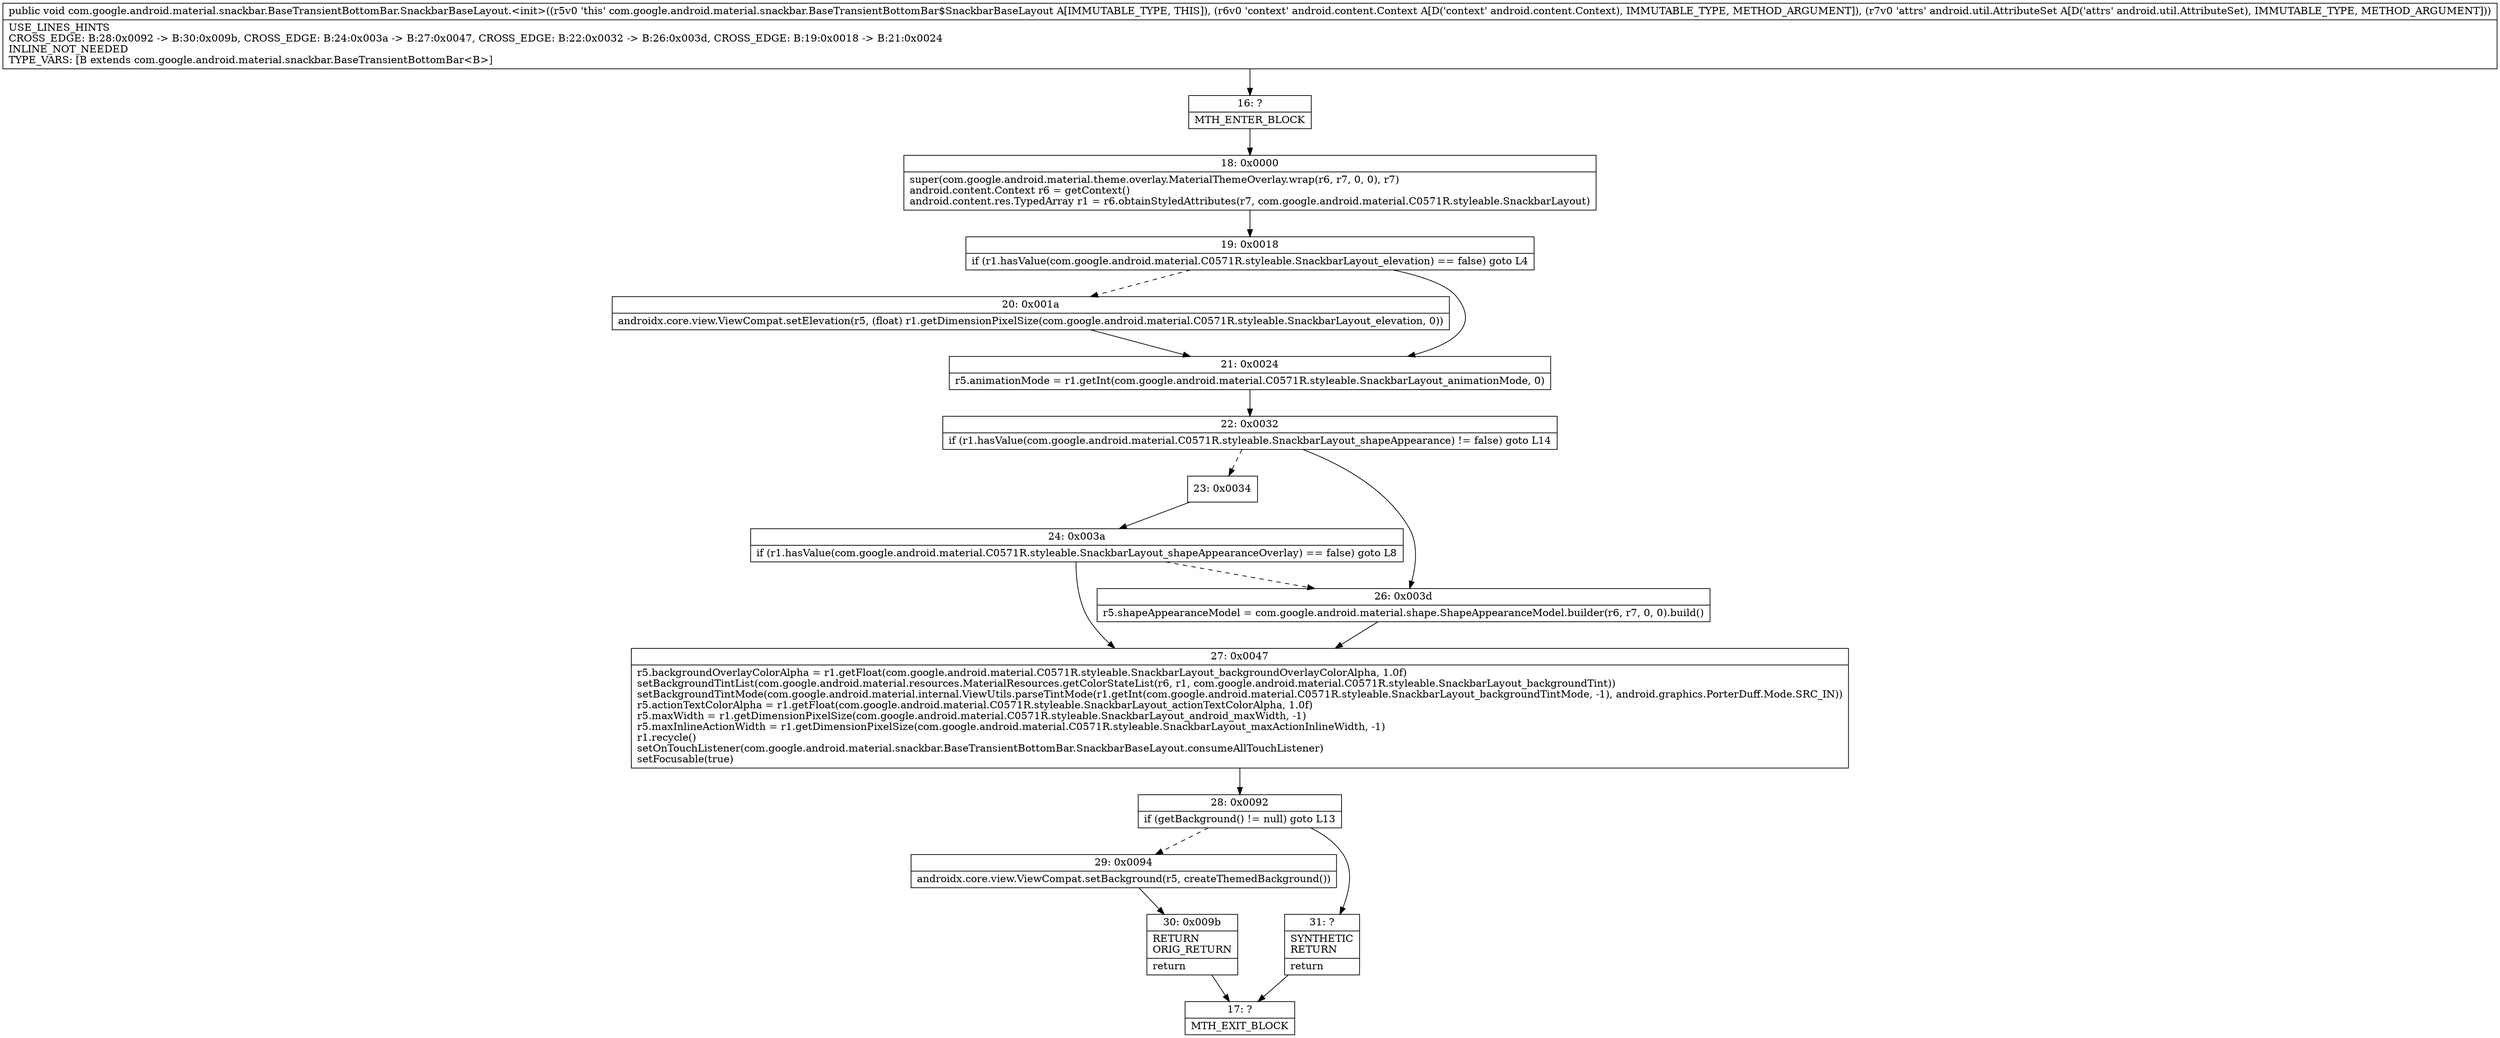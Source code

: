 digraph "CFG forcom.google.android.material.snackbar.BaseTransientBottomBar.SnackbarBaseLayout.\<init\>(Landroid\/content\/Context;Landroid\/util\/AttributeSet;)V" {
Node_16 [shape=record,label="{16\:\ ?|MTH_ENTER_BLOCK\l}"];
Node_18 [shape=record,label="{18\:\ 0x0000|super(com.google.android.material.theme.overlay.MaterialThemeOverlay.wrap(r6, r7, 0, 0), r7)\landroid.content.Context r6 = getContext()\landroid.content.res.TypedArray r1 = r6.obtainStyledAttributes(r7, com.google.android.material.C0571R.styleable.SnackbarLayout)\l}"];
Node_19 [shape=record,label="{19\:\ 0x0018|if (r1.hasValue(com.google.android.material.C0571R.styleable.SnackbarLayout_elevation) == false) goto L4\l}"];
Node_20 [shape=record,label="{20\:\ 0x001a|androidx.core.view.ViewCompat.setElevation(r5, (float) r1.getDimensionPixelSize(com.google.android.material.C0571R.styleable.SnackbarLayout_elevation, 0))\l}"];
Node_21 [shape=record,label="{21\:\ 0x0024|r5.animationMode = r1.getInt(com.google.android.material.C0571R.styleable.SnackbarLayout_animationMode, 0)\l}"];
Node_22 [shape=record,label="{22\:\ 0x0032|if (r1.hasValue(com.google.android.material.C0571R.styleable.SnackbarLayout_shapeAppearance) != false) goto L14\l}"];
Node_23 [shape=record,label="{23\:\ 0x0034}"];
Node_24 [shape=record,label="{24\:\ 0x003a|if (r1.hasValue(com.google.android.material.C0571R.styleable.SnackbarLayout_shapeAppearanceOverlay) == false) goto L8\l}"];
Node_27 [shape=record,label="{27\:\ 0x0047|r5.backgroundOverlayColorAlpha = r1.getFloat(com.google.android.material.C0571R.styleable.SnackbarLayout_backgroundOverlayColorAlpha, 1.0f)\lsetBackgroundTintList(com.google.android.material.resources.MaterialResources.getColorStateList(r6, r1, com.google.android.material.C0571R.styleable.SnackbarLayout_backgroundTint))\lsetBackgroundTintMode(com.google.android.material.internal.ViewUtils.parseTintMode(r1.getInt(com.google.android.material.C0571R.styleable.SnackbarLayout_backgroundTintMode, \-1), android.graphics.PorterDuff.Mode.SRC_IN))\lr5.actionTextColorAlpha = r1.getFloat(com.google.android.material.C0571R.styleable.SnackbarLayout_actionTextColorAlpha, 1.0f)\lr5.maxWidth = r1.getDimensionPixelSize(com.google.android.material.C0571R.styleable.SnackbarLayout_android_maxWidth, \-1)\lr5.maxInlineActionWidth = r1.getDimensionPixelSize(com.google.android.material.C0571R.styleable.SnackbarLayout_maxActionInlineWidth, \-1)\lr1.recycle()\lsetOnTouchListener(com.google.android.material.snackbar.BaseTransientBottomBar.SnackbarBaseLayout.consumeAllTouchListener)\lsetFocusable(true)\l}"];
Node_28 [shape=record,label="{28\:\ 0x0092|if (getBackground() != null) goto L13\l}"];
Node_29 [shape=record,label="{29\:\ 0x0094|androidx.core.view.ViewCompat.setBackground(r5, createThemedBackground())\l}"];
Node_30 [shape=record,label="{30\:\ 0x009b|RETURN\lORIG_RETURN\l|return\l}"];
Node_17 [shape=record,label="{17\:\ ?|MTH_EXIT_BLOCK\l}"];
Node_31 [shape=record,label="{31\:\ ?|SYNTHETIC\lRETURN\l|return\l}"];
Node_26 [shape=record,label="{26\:\ 0x003d|r5.shapeAppearanceModel = com.google.android.material.shape.ShapeAppearanceModel.builder(r6, r7, 0, 0).build()\l}"];
MethodNode[shape=record,label="{public void com.google.android.material.snackbar.BaseTransientBottomBar.SnackbarBaseLayout.\<init\>((r5v0 'this' com.google.android.material.snackbar.BaseTransientBottomBar$SnackbarBaseLayout A[IMMUTABLE_TYPE, THIS]), (r6v0 'context' android.content.Context A[D('context' android.content.Context), IMMUTABLE_TYPE, METHOD_ARGUMENT]), (r7v0 'attrs' android.util.AttributeSet A[D('attrs' android.util.AttributeSet), IMMUTABLE_TYPE, METHOD_ARGUMENT]))  | USE_LINES_HINTS\lCROSS_EDGE: B:28:0x0092 \-\> B:30:0x009b, CROSS_EDGE: B:24:0x003a \-\> B:27:0x0047, CROSS_EDGE: B:22:0x0032 \-\> B:26:0x003d, CROSS_EDGE: B:19:0x0018 \-\> B:21:0x0024\lINLINE_NOT_NEEDED\lTYPE_VARS: [B extends com.google.android.material.snackbar.BaseTransientBottomBar\<B\>]\l}"];
MethodNode -> Node_16;Node_16 -> Node_18;
Node_18 -> Node_19;
Node_19 -> Node_20[style=dashed];
Node_19 -> Node_21;
Node_20 -> Node_21;
Node_21 -> Node_22;
Node_22 -> Node_23[style=dashed];
Node_22 -> Node_26;
Node_23 -> Node_24;
Node_24 -> Node_26[style=dashed];
Node_24 -> Node_27;
Node_27 -> Node_28;
Node_28 -> Node_29[style=dashed];
Node_28 -> Node_31;
Node_29 -> Node_30;
Node_30 -> Node_17;
Node_31 -> Node_17;
Node_26 -> Node_27;
}

